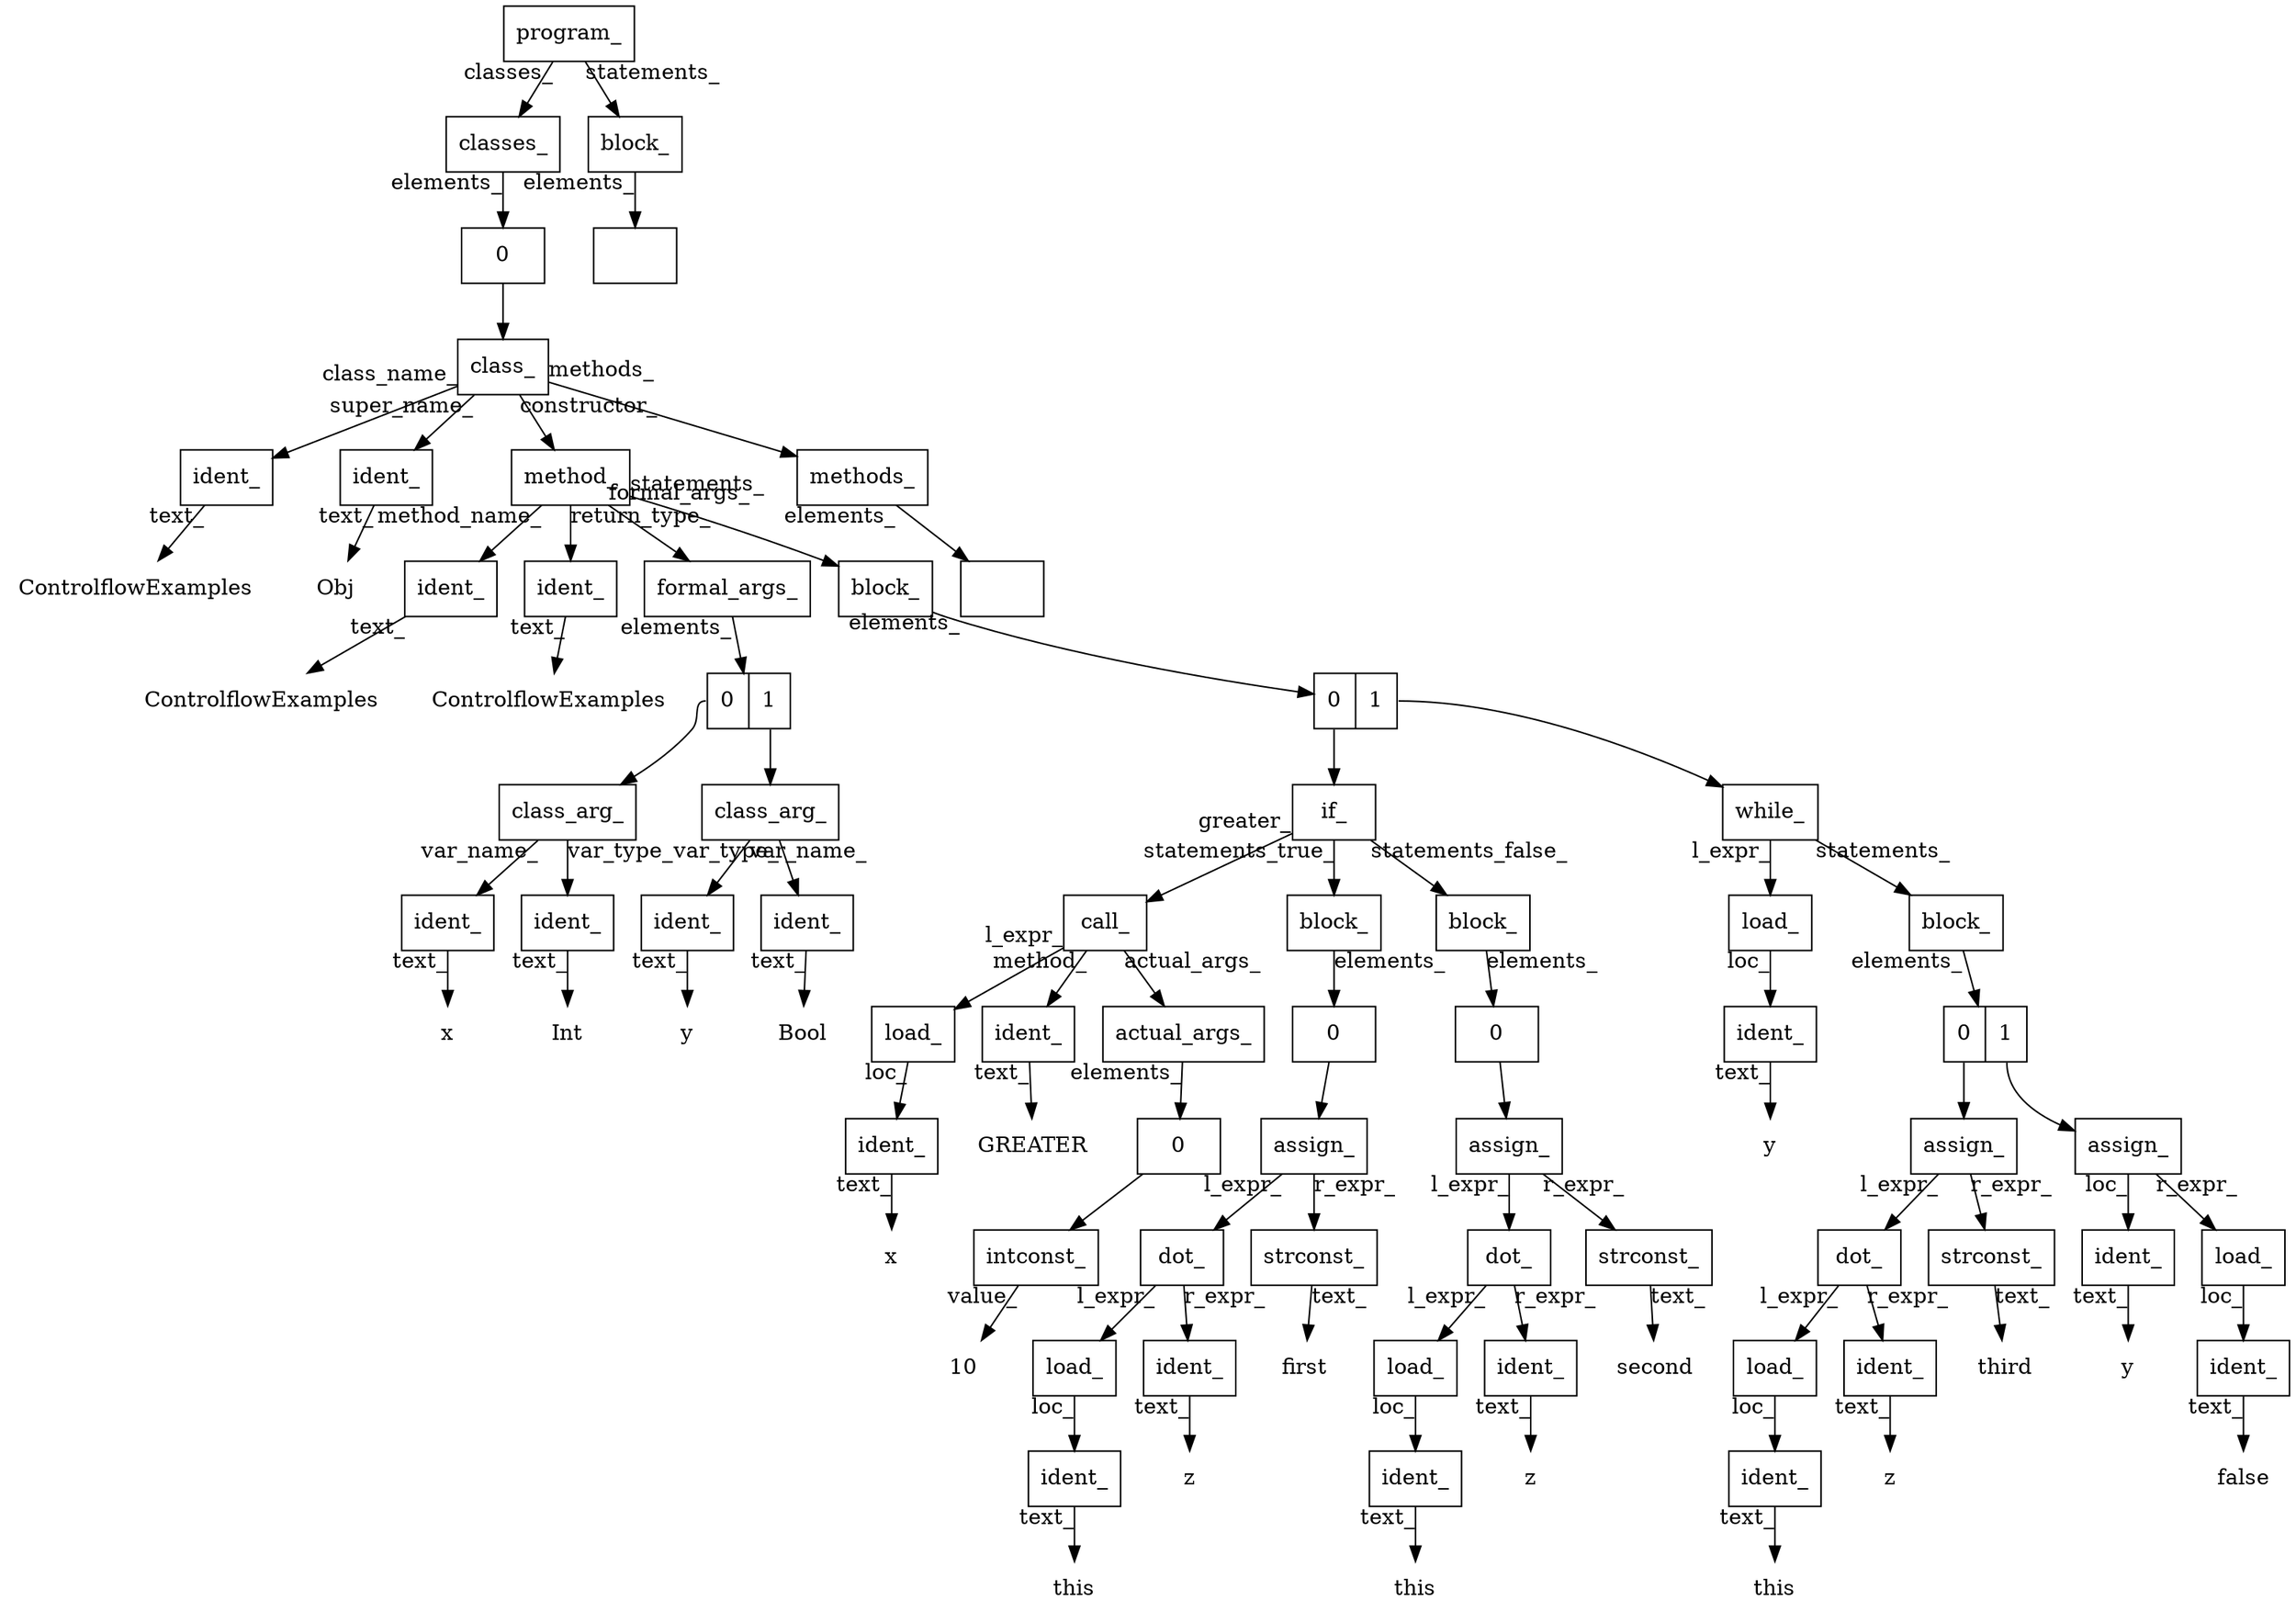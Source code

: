 digraph AST {
root[shape=box,label="program_"];
node_1[shape=box,label="classes_"];
node_2[shape=record,label="<e_0>0"];
node_3[shape=box,label="class_"];
node_4[shape=box,label="ident_"];
node_5[shape=plaintext,label="ControlflowExamples"];
node_4 -> node_5 [taillabel="text_"];
node_3 -> node_4 [taillabel="class_name_"];
node_6[shape=box,label="ident_"];
node_7[shape=plaintext,label="Obj"];
node_6 -> node_7 [taillabel="text_"];
node_3 -> node_6 [taillabel="super_name_"];
node_8[shape=box,label="method_"];
node_9[shape=box,label="ident_"];
node_10[shape=plaintext,label="ControlflowExamples"];
node_9 -> node_10 [taillabel="text_"];
node_8 -> node_9 [taillabel="method_name_"];
node_11[shape=box,label="ident_"];
node_12[shape=plaintext,label="ControlflowExamples"];
node_11 -> node_12 [taillabel="text_"];
node_8 -> node_11 [taillabel="return_type_"];
node_13[shape=box,label="formal_args_"];
node_14[shape=record,label="<e_0>0|<e_1>1"];
node_15[shape=box,label="class_arg_"];
node_16[shape=box,label="ident_"];
node_17[shape=plaintext,label="x"];
node_16 -> node_17 [taillabel="text_"];
node_15 -> node_16 [taillabel="var_name_"];
node_18[shape=box,label="ident_"];
node_19[shape=plaintext,label="Int"];
node_18 -> node_19 [taillabel="text_"];
node_15 -> node_18 [taillabel="var_type_"];
node_14:e_0 -> node_15;
node_20[shape=box,label="class_arg_"];
node_21[shape=box,label="ident_"];
node_22[shape=plaintext,label="y"];
node_21 -> node_22 [taillabel="text_"];
node_20 -> node_21 [taillabel="var_name_"];
node_23[shape=box,label="ident_"];
node_24[shape=plaintext,label="Bool"];
node_23 -> node_24 [taillabel="text_"];
node_20 -> node_23 [taillabel="var_type_"];
node_14:e_1 -> node_20;
node_13 -> node_14 [taillabel="elements_"];
node_8 -> node_13 [taillabel="formal_args_"];
node_25[shape=box,label="block_"];
node_26[shape=record,label="<e_0>0|<e_1>1"];
node_27[shape=box,label="if_"];
node_28[shape=box,label="call_"];
node_29[shape=box,label="load_"];
node_30[shape=box,label="ident_"];
node_31[shape=plaintext,label="x"];
node_30 -> node_31 [taillabel="text_"];
node_29 -> node_30 [taillabel="loc_"];
node_28 -> node_29 [taillabel="l_expr_"];
node_32[shape=box,label="ident_"];
node_33[shape=plaintext,label="GREATER"];
node_32 -> node_33 [taillabel="text_"];
node_28 -> node_32 [taillabel="method_"];
node_34[shape=box,label="actual_args_"];
node_35[shape=record,label="<e_0>0"];
node_36[shape=box,label="intconst_"];
node_37[shape=plaintext,label="10"];
node_36 -> node_37 [taillabel="value_"];
node_35:e_0 -> node_36;
node_34 -> node_35 [taillabel="elements_"];
node_28 -> node_34 [taillabel="actual_args_"];
node_27 -> node_28 [taillabel="greater_"];
node_38[shape=box,label="block_"];
node_39[shape=record,label="<e_0>0"];
node_40[shape=box,label="assign_"];
node_41[shape=box,label="dot_"];
node_42[shape=box,label="load_"];
node_43[shape=box,label="ident_"];
node_44[shape=plaintext,label="this"];
node_43 -> node_44 [taillabel="text_"];
node_42 -> node_43 [taillabel="loc_"];
node_41 -> node_42 [taillabel="l_expr_"];
node_45[shape=box,label="ident_"];
node_46[shape=plaintext,label="z"];
node_45 -> node_46 [taillabel="text_"];
node_41 -> node_45 [taillabel="r_expr_"];
node_40 -> node_41 [taillabel="l_expr_"];
node_47[shape=box,label="strconst_"];
node_48[shape=plaintext,label="first"];
node_47 -> node_48 [taillabel="text_"];
node_40 -> node_47 [taillabel="r_expr_"];
node_39:e_0 -> node_40;
node_38 -> node_39 [taillabel="elements_"];
node_27 -> node_38 [taillabel="statements_true_"];
node_49[shape=box,label="block_"];
node_50[shape=record,label="<e_0>0"];
node_51[shape=box,label="assign_"];
node_52[shape=box,label="dot_"];
node_53[shape=box,label="load_"];
node_54[shape=box,label="ident_"];
node_55[shape=plaintext,label="this"];
node_54 -> node_55 [taillabel="text_"];
node_53 -> node_54 [taillabel="loc_"];
node_52 -> node_53 [taillabel="l_expr_"];
node_56[shape=box,label="ident_"];
node_57[shape=plaintext,label="z"];
node_56 -> node_57 [taillabel="text_"];
node_52 -> node_56 [taillabel="r_expr_"];
node_51 -> node_52 [taillabel="l_expr_"];
node_58[shape=box,label="strconst_"];
node_59[shape=plaintext,label="second"];
node_58 -> node_59 [taillabel="text_"];
node_51 -> node_58 [taillabel="r_expr_"];
node_50:e_0 -> node_51;
node_49 -> node_50 [taillabel="elements_"];
node_27 -> node_49 [taillabel="statements_false_"];
node_26:e_0 -> node_27;
node_60[shape=box,label="while_"];
node_61[shape=box,label="load_"];
node_62[shape=box,label="ident_"];
node_63[shape=plaintext,label="y"];
node_62 -> node_63 [taillabel="text_"];
node_61 -> node_62 [taillabel="loc_"];
node_60 -> node_61 [taillabel="l_expr_"];
node_64[shape=box,label="block_"];
node_65[shape=record,label="<e_0>0|<e_1>1"];
node_66[shape=box,label="assign_"];
node_67[shape=box,label="dot_"];
node_68[shape=box,label="load_"];
node_69[shape=box,label="ident_"];
node_70[shape=plaintext,label="this"];
node_69 -> node_70 [taillabel="text_"];
node_68 -> node_69 [taillabel="loc_"];
node_67 -> node_68 [taillabel="l_expr_"];
node_71[shape=box,label="ident_"];
node_72[shape=plaintext,label="z"];
node_71 -> node_72 [taillabel="text_"];
node_67 -> node_71 [taillabel="r_expr_"];
node_66 -> node_67 [taillabel="l_expr_"];
node_73[shape=box,label="strconst_"];
node_74[shape=plaintext,label="third"];
node_73 -> node_74 [taillabel="text_"];
node_66 -> node_73 [taillabel="r_expr_"];
node_65:e_0 -> node_66;
node_75[shape=box,label="assign_"];
node_76[shape=box,label="ident_"];
node_77[shape=plaintext,label="y"];
node_76 -> node_77 [taillabel="text_"];
node_75 -> node_76 [taillabel="loc_"];
node_78[shape=box,label="load_"];
node_79[shape=box,label="ident_"];
node_80[shape=plaintext,label="false"];
node_79 -> node_80 [taillabel="text_"];
node_78 -> node_79 [taillabel="loc_"];
node_75 -> node_78 [taillabel="r_expr_"];
node_65:e_1 -> node_75;
node_64 -> node_65 [taillabel="elements_"];
node_60 -> node_64 [taillabel="statements_"];
node_26:e_1 -> node_60;
node_25 -> node_26 [taillabel="elements_"];
node_8 -> node_25 [taillabel="statements_"];
node_3 -> node_8 [taillabel="constructor_"];
node_81[shape=box,label="methods_"];
node_82[shape=record,label=""];
node_81 -> node_82 [taillabel="elements_"];
node_3 -> node_81 [taillabel="methods_"];
node_2:e_0 -> node_3;
node_1 -> node_2 [taillabel="elements_"];
root -> node_1 [taillabel="classes_"];
node_83[shape=box,label="block_"];
node_84[shape=record,label=""];
node_83 -> node_84 [taillabel="elements_"];
root -> node_83 [taillabel="statements_"];
}
